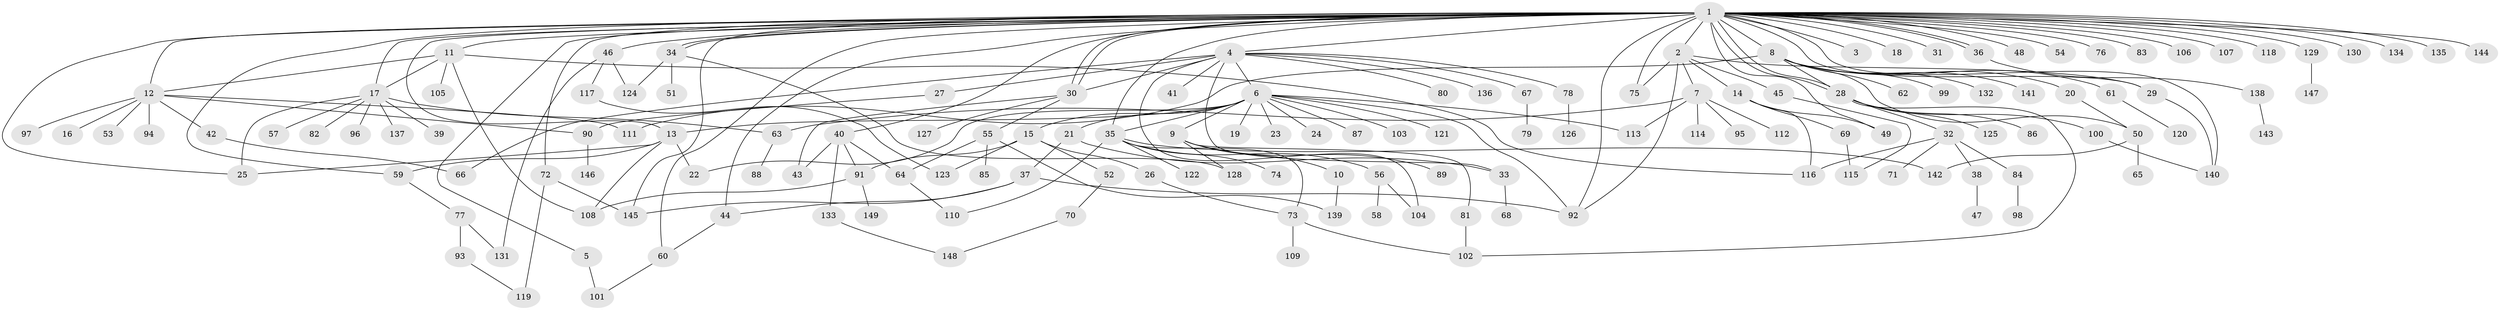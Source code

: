 // Generated by graph-tools (version 1.1) at 2025/48/03/09/25 04:48:23]
// undirected, 149 vertices, 203 edges
graph export_dot {
graph [start="1"]
  node [color=gray90,style=filled];
  1;
  2;
  3;
  4;
  5;
  6;
  7;
  8;
  9;
  10;
  11;
  12;
  13;
  14;
  15;
  16;
  17;
  18;
  19;
  20;
  21;
  22;
  23;
  24;
  25;
  26;
  27;
  28;
  29;
  30;
  31;
  32;
  33;
  34;
  35;
  36;
  37;
  38;
  39;
  40;
  41;
  42;
  43;
  44;
  45;
  46;
  47;
  48;
  49;
  50;
  51;
  52;
  53;
  54;
  55;
  56;
  57;
  58;
  59;
  60;
  61;
  62;
  63;
  64;
  65;
  66;
  67;
  68;
  69;
  70;
  71;
  72;
  73;
  74;
  75;
  76;
  77;
  78;
  79;
  80;
  81;
  82;
  83;
  84;
  85;
  86;
  87;
  88;
  89;
  90;
  91;
  92;
  93;
  94;
  95;
  96;
  97;
  98;
  99;
  100;
  101;
  102;
  103;
  104;
  105;
  106;
  107;
  108;
  109;
  110;
  111;
  112;
  113;
  114;
  115;
  116;
  117;
  118;
  119;
  120;
  121;
  122;
  123;
  124;
  125;
  126;
  127;
  128;
  129;
  130;
  131;
  132;
  133;
  134;
  135;
  136;
  137;
  138;
  139;
  140;
  141;
  142;
  143;
  144;
  145;
  146;
  147;
  148;
  149;
  1 -- 2;
  1 -- 3;
  1 -- 4;
  1 -- 5;
  1 -- 8;
  1 -- 11;
  1 -- 12;
  1 -- 13;
  1 -- 17;
  1 -- 18;
  1 -- 25;
  1 -- 28;
  1 -- 28;
  1 -- 29;
  1 -- 30;
  1 -- 30;
  1 -- 31;
  1 -- 34;
  1 -- 34;
  1 -- 35;
  1 -- 36;
  1 -- 36;
  1 -- 40;
  1 -- 44;
  1 -- 46;
  1 -- 48;
  1 -- 49;
  1 -- 54;
  1 -- 59;
  1 -- 60;
  1 -- 72;
  1 -- 75;
  1 -- 76;
  1 -- 83;
  1 -- 92;
  1 -- 106;
  1 -- 107;
  1 -- 118;
  1 -- 129;
  1 -- 130;
  1 -- 134;
  1 -- 135;
  1 -- 140;
  1 -- 144;
  1 -- 145;
  2 -- 7;
  2 -- 14;
  2 -- 29;
  2 -- 45;
  2 -- 75;
  2 -- 92;
  4 -- 6;
  4 -- 27;
  4 -- 30;
  4 -- 33;
  4 -- 41;
  4 -- 66;
  4 -- 67;
  4 -- 78;
  4 -- 80;
  4 -- 104;
  4 -- 136;
  5 -- 101;
  6 -- 9;
  6 -- 13;
  6 -- 15;
  6 -- 19;
  6 -- 21;
  6 -- 22;
  6 -- 23;
  6 -- 24;
  6 -- 35;
  6 -- 87;
  6 -- 92;
  6 -- 103;
  6 -- 113;
  6 -- 121;
  7 -- 63;
  7 -- 95;
  7 -- 112;
  7 -- 113;
  7 -- 114;
  8 -- 20;
  8 -- 28;
  8 -- 50;
  8 -- 61;
  8 -- 62;
  8 -- 99;
  8 -- 111;
  8 -- 132;
  8 -- 141;
  9 -- 10;
  9 -- 81;
  9 -- 89;
  9 -- 128;
  10 -- 139;
  11 -- 12;
  11 -- 17;
  11 -- 105;
  11 -- 108;
  11 -- 116;
  12 -- 16;
  12 -- 42;
  12 -- 53;
  12 -- 90;
  12 -- 94;
  12 -- 97;
  12 -- 111;
  13 -- 22;
  13 -- 25;
  13 -- 59;
  13 -- 108;
  14 -- 49;
  14 -- 69;
  14 -- 116;
  15 -- 26;
  15 -- 52;
  15 -- 91;
  15 -- 123;
  17 -- 25;
  17 -- 39;
  17 -- 57;
  17 -- 63;
  17 -- 82;
  17 -- 96;
  17 -- 137;
  20 -- 50;
  21 -- 33;
  21 -- 37;
  26 -- 73;
  27 -- 90;
  28 -- 32;
  28 -- 86;
  28 -- 100;
  28 -- 102;
  28 -- 125;
  29 -- 140;
  30 -- 43;
  30 -- 55;
  30 -- 127;
  32 -- 38;
  32 -- 71;
  32 -- 84;
  32 -- 116;
  33 -- 68;
  34 -- 51;
  34 -- 124;
  34 -- 128;
  35 -- 56;
  35 -- 73;
  35 -- 74;
  35 -- 110;
  35 -- 122;
  35 -- 142;
  36 -- 138;
  37 -- 44;
  37 -- 92;
  37 -- 145;
  38 -- 47;
  40 -- 43;
  40 -- 64;
  40 -- 91;
  40 -- 133;
  42 -- 66;
  44 -- 60;
  45 -- 115;
  46 -- 117;
  46 -- 124;
  46 -- 131;
  50 -- 65;
  50 -- 142;
  52 -- 70;
  55 -- 64;
  55 -- 85;
  55 -- 139;
  56 -- 58;
  56 -- 104;
  59 -- 77;
  60 -- 101;
  61 -- 120;
  63 -- 88;
  64 -- 110;
  67 -- 79;
  69 -- 115;
  70 -- 148;
  72 -- 119;
  72 -- 145;
  73 -- 102;
  73 -- 109;
  77 -- 93;
  77 -- 131;
  78 -- 126;
  81 -- 102;
  84 -- 98;
  90 -- 146;
  91 -- 108;
  91 -- 149;
  93 -- 119;
  100 -- 140;
  117 -- 123;
  129 -- 147;
  133 -- 148;
  138 -- 143;
}
